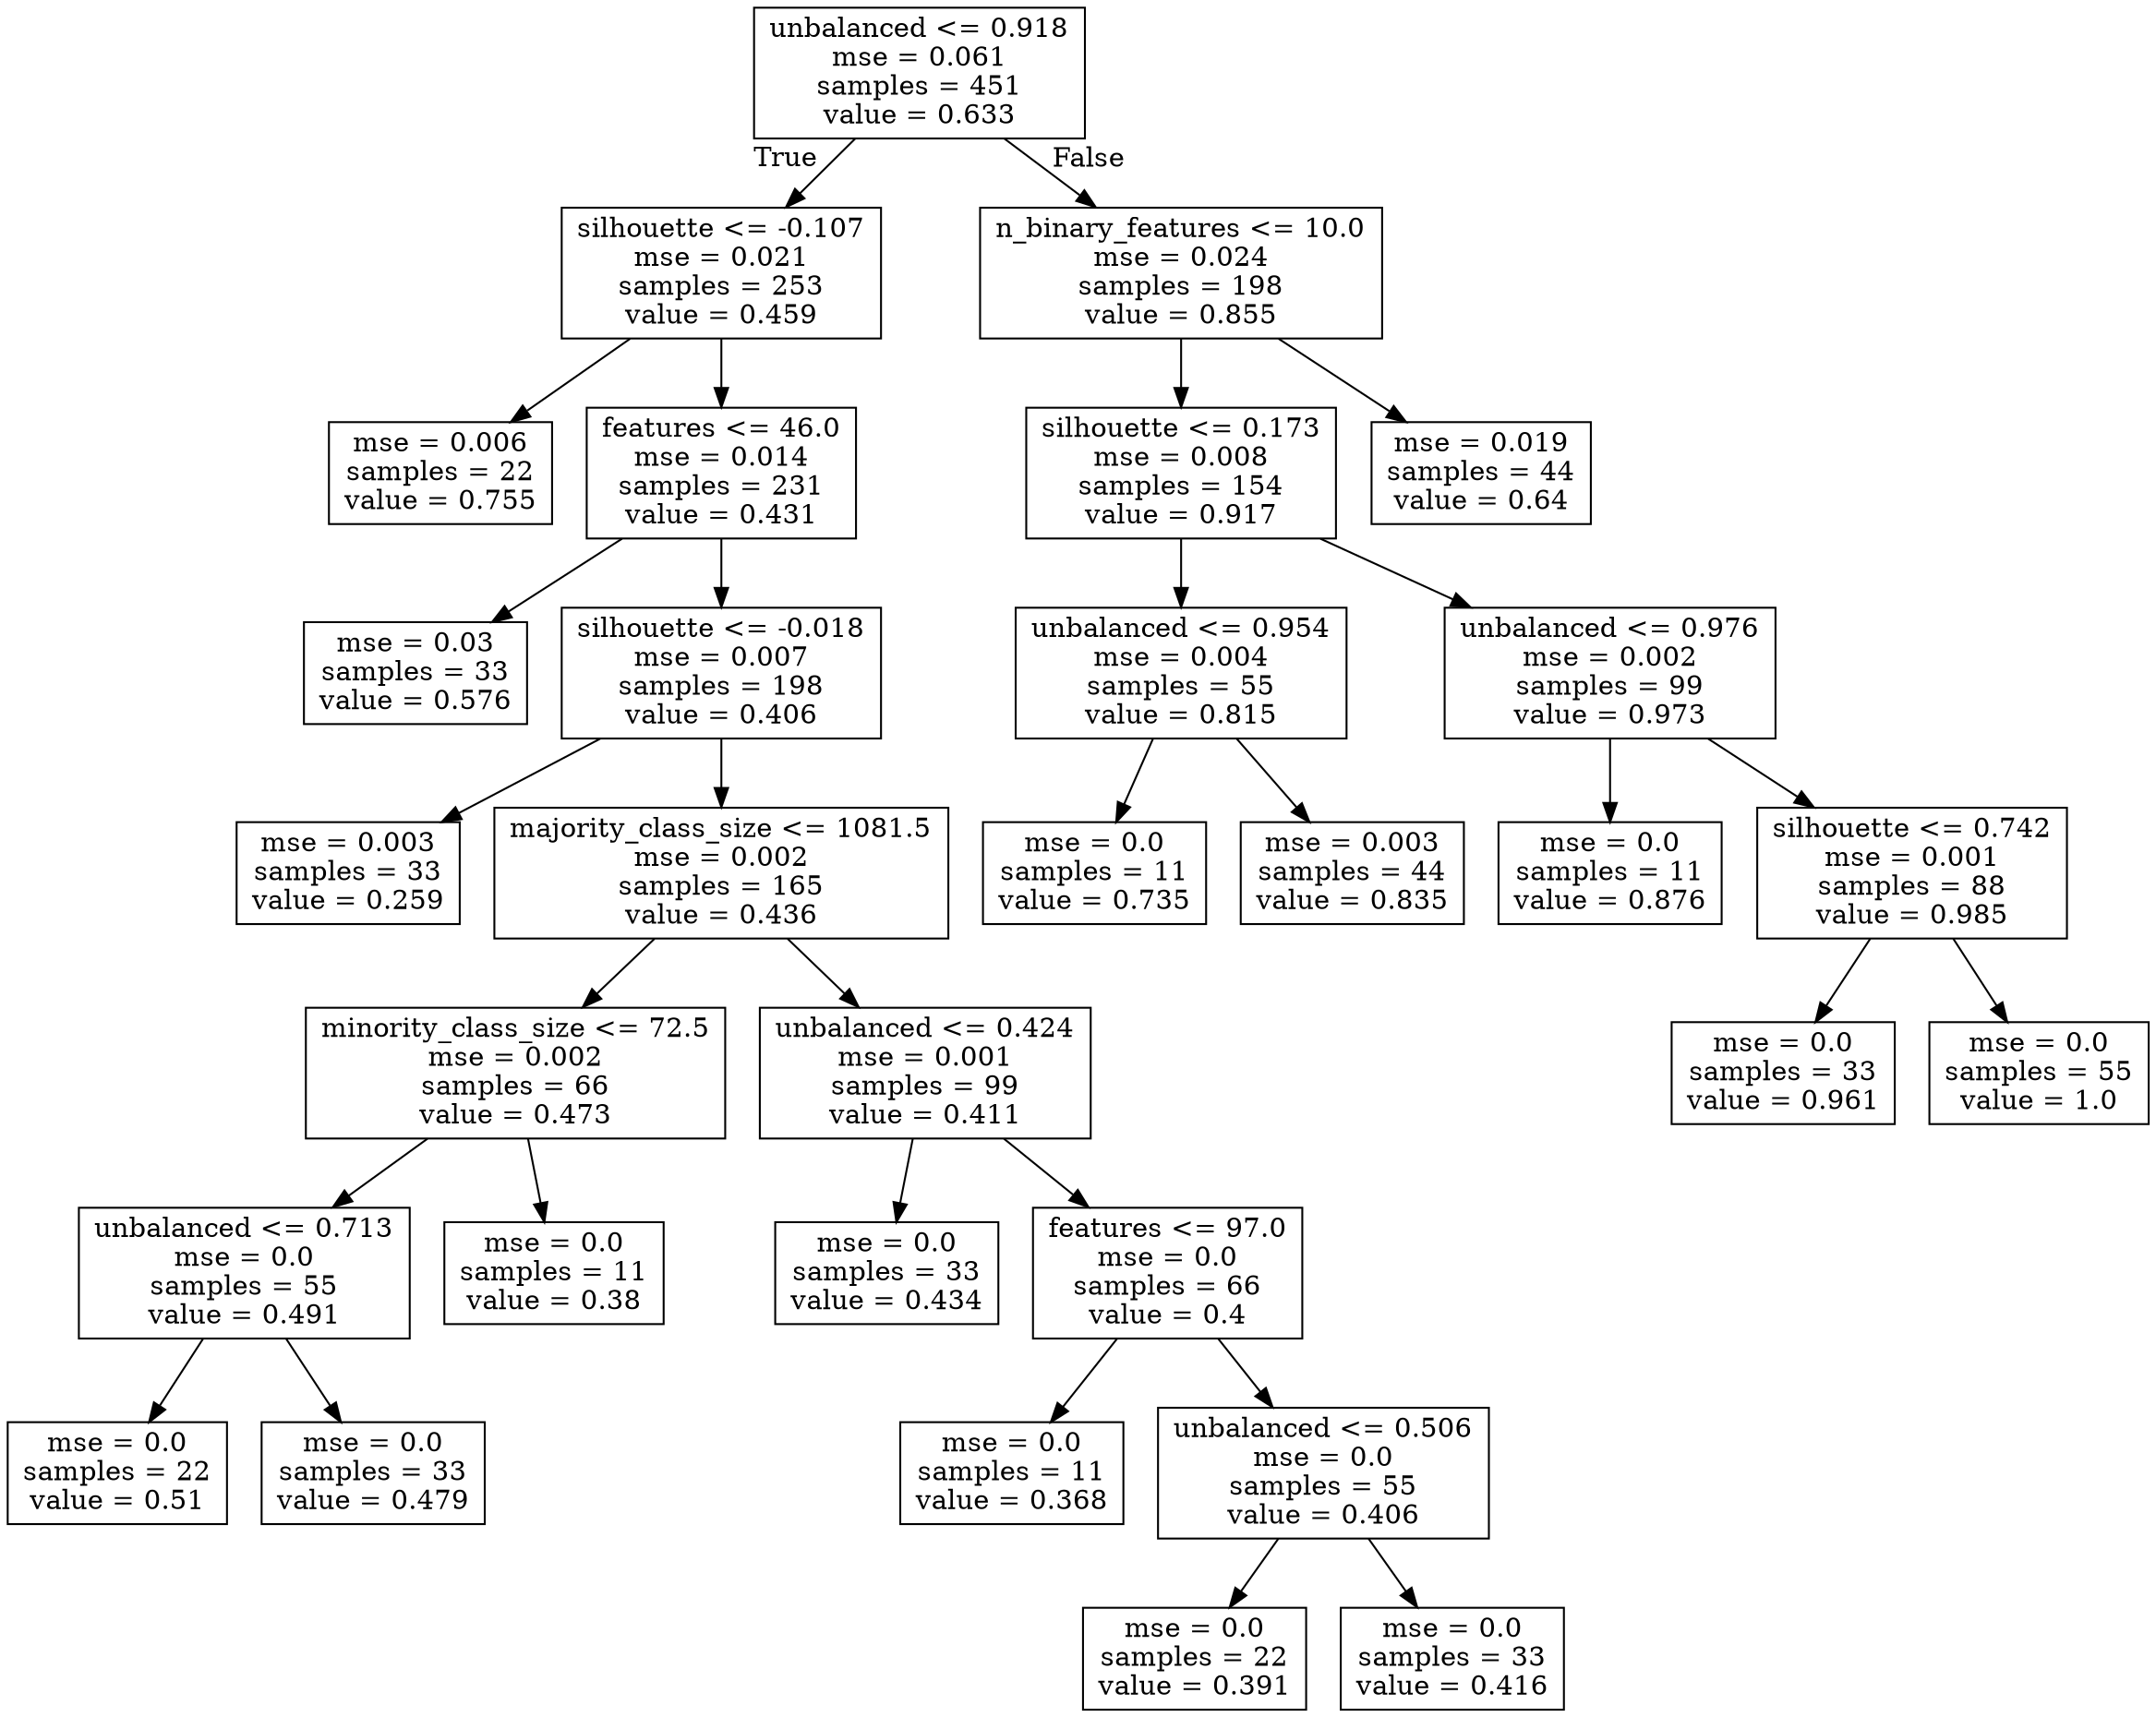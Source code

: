 digraph Tree {
node [shape=box] ;
0 [label="unbalanced <= 0.918\nmse = 0.061\nsamples = 451\nvalue = 0.633"] ;
1 [label="silhouette <= -0.107\nmse = 0.021\nsamples = 253\nvalue = 0.459"] ;
0 -> 1 [labeldistance=2.5, labelangle=45, headlabel="True"] ;
2 [label="mse = 0.006\nsamples = 22\nvalue = 0.755"] ;
1 -> 2 ;
3 [label="features <= 46.0\nmse = 0.014\nsamples = 231\nvalue = 0.431"] ;
1 -> 3 ;
4 [label="mse = 0.03\nsamples = 33\nvalue = 0.576"] ;
3 -> 4 ;
5 [label="silhouette <= -0.018\nmse = 0.007\nsamples = 198\nvalue = 0.406"] ;
3 -> 5 ;
6 [label="mse = 0.003\nsamples = 33\nvalue = 0.259"] ;
5 -> 6 ;
7 [label="majority_class_size <= 1081.5\nmse = 0.002\nsamples = 165\nvalue = 0.436"] ;
5 -> 7 ;
8 [label="minority_class_size <= 72.5\nmse = 0.002\nsamples = 66\nvalue = 0.473"] ;
7 -> 8 ;
9 [label="unbalanced <= 0.713\nmse = 0.0\nsamples = 55\nvalue = 0.491"] ;
8 -> 9 ;
10 [label="mse = 0.0\nsamples = 22\nvalue = 0.51"] ;
9 -> 10 ;
11 [label="mse = 0.0\nsamples = 33\nvalue = 0.479"] ;
9 -> 11 ;
12 [label="mse = 0.0\nsamples = 11\nvalue = 0.38"] ;
8 -> 12 ;
13 [label="unbalanced <= 0.424\nmse = 0.001\nsamples = 99\nvalue = 0.411"] ;
7 -> 13 ;
14 [label="mse = 0.0\nsamples = 33\nvalue = 0.434"] ;
13 -> 14 ;
15 [label="features <= 97.0\nmse = 0.0\nsamples = 66\nvalue = 0.4"] ;
13 -> 15 ;
16 [label="mse = 0.0\nsamples = 11\nvalue = 0.368"] ;
15 -> 16 ;
17 [label="unbalanced <= 0.506\nmse = 0.0\nsamples = 55\nvalue = 0.406"] ;
15 -> 17 ;
18 [label="mse = 0.0\nsamples = 22\nvalue = 0.391"] ;
17 -> 18 ;
19 [label="mse = 0.0\nsamples = 33\nvalue = 0.416"] ;
17 -> 19 ;
20 [label="n_binary_features <= 10.0\nmse = 0.024\nsamples = 198\nvalue = 0.855"] ;
0 -> 20 [labeldistance=2.5, labelangle=-45, headlabel="False"] ;
21 [label="silhouette <= 0.173\nmse = 0.008\nsamples = 154\nvalue = 0.917"] ;
20 -> 21 ;
22 [label="unbalanced <= 0.954\nmse = 0.004\nsamples = 55\nvalue = 0.815"] ;
21 -> 22 ;
23 [label="mse = 0.0\nsamples = 11\nvalue = 0.735"] ;
22 -> 23 ;
24 [label="mse = 0.003\nsamples = 44\nvalue = 0.835"] ;
22 -> 24 ;
25 [label="unbalanced <= 0.976\nmse = 0.002\nsamples = 99\nvalue = 0.973"] ;
21 -> 25 ;
26 [label="mse = 0.0\nsamples = 11\nvalue = 0.876"] ;
25 -> 26 ;
27 [label="silhouette <= 0.742\nmse = 0.001\nsamples = 88\nvalue = 0.985"] ;
25 -> 27 ;
28 [label="mse = 0.0\nsamples = 33\nvalue = 0.961"] ;
27 -> 28 ;
29 [label="mse = 0.0\nsamples = 55\nvalue = 1.0"] ;
27 -> 29 ;
30 [label="mse = 0.019\nsamples = 44\nvalue = 0.64"] ;
20 -> 30 ;
}